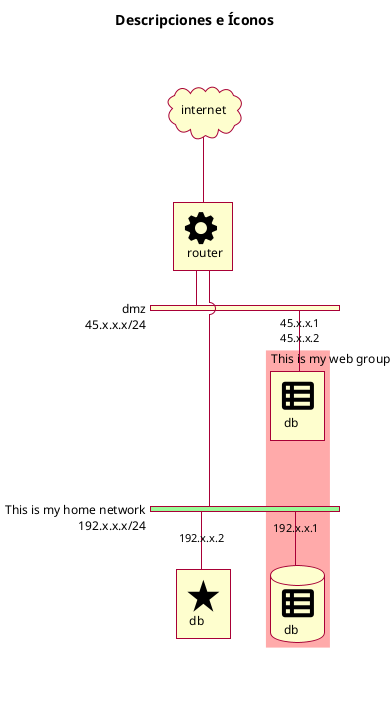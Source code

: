 @startuml Samples
skin rose
skinparam classFontName Calibri
skinparam shadowing false

title Descripciones e Íconos

nwdiag {
    
    internet [ shape = cloud];
    internet -- router;
    
    group {
        description = "This is my web group"
        color = "#FFAAAA";
        webserver;
        database;
    }
    
    network dmz {
        address = "45.x.x.x/24"
        router
        webserver [address = "45.x.x.1, 45.x.x.2", description = "<&spreadsheet*4>\n db"];
    }
    
    network internal {
        description = "This is my home network"
        color = "palegreen"
        address = "192.x.x.x/24"
        router [description = "<&cog*4>\n router"]
        database [address = "192.x.x.1", description = "<&spreadsheet*4>\n db", shape = database];
        mars [address = "192.x.x.2", description = "<&star*4>\n db"];
    }
}

@enduml